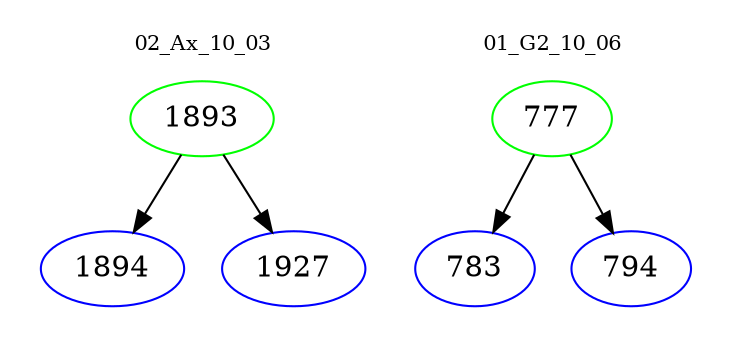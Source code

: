 digraph{
subgraph cluster_0 {
color = white
label = "02_Ax_10_03";
fontsize=10;
T0_1893 [label="1893", color="green"]
T0_1893 -> T0_1894 [color="black"]
T0_1894 [label="1894", color="blue"]
T0_1893 -> T0_1927 [color="black"]
T0_1927 [label="1927", color="blue"]
}
subgraph cluster_1 {
color = white
label = "01_G2_10_06";
fontsize=10;
T1_777 [label="777", color="green"]
T1_777 -> T1_783 [color="black"]
T1_783 [label="783", color="blue"]
T1_777 -> T1_794 [color="black"]
T1_794 [label="794", color="blue"]
}
}
